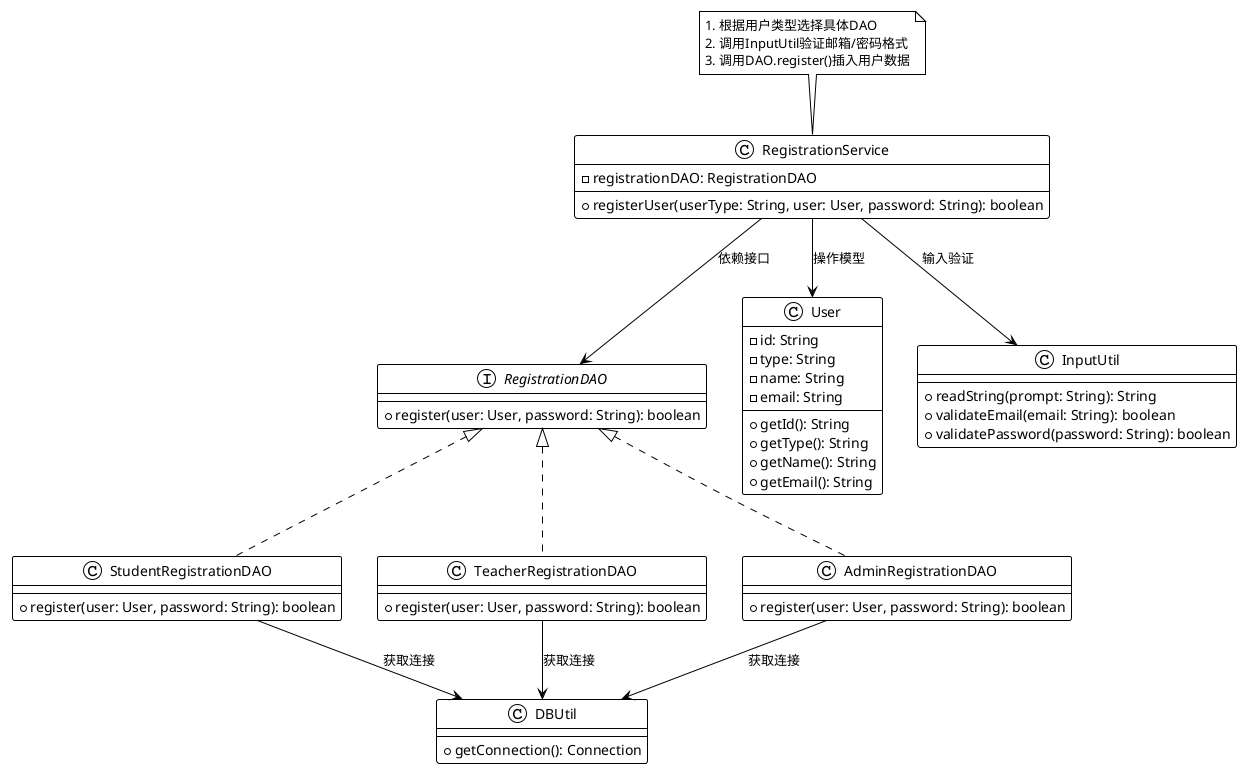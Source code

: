 @startuml
!theme plain

interface RegistrationDAO {
  + register(user: User, password: String): boolean
}

class StudentRegistrationDAO {
  + register(user: User, password: String): boolean
}

class TeacherRegistrationDAO {
  + register(user: User, password: String): boolean
}

class AdminRegistrationDAO {
  + register(user: User, password: String): boolean
}

class RegistrationService {
  - registrationDAO: RegistrationDAO
  + registerUser(userType: String, user: User, password: String): boolean
}

class User {
  - id: String
  - type: String
  - name: String
  - email: String
  + getId(): String
  + getType(): String
  + getName(): String
  + getEmail(): String
}

class InputUtil {
  + readString(prompt: String): String
  + validateEmail(email: String): boolean
  + validatePassword(password: String): boolean
}

class DBUtil {
  + getConnection(): Connection
}

'----- 实现关系 -----
RegistrationDAO <|.. StudentRegistrationDAO
RegistrationDAO <|.. TeacherRegistrationDAO
RegistrationDAO <|.. AdminRegistrationDAO

'----- 依赖关系 -----
RegistrationService --> RegistrationDAO : 依赖接口
RegistrationService --> InputUtil : 输入验证
RegistrationService --> User : 操作模型
StudentRegistrationDAO --> DBUtil : 获取连接
TeacherRegistrationDAO --> DBUtil : 获取连接
AdminRegistrationDAO --> DBUtil : 获取连接

'----- 调用流程注解 -----
note top of RegistrationService
1. 根据用户类型选择具体DAO
2. 调用InputUtil验证邮箱/密码格式
3. 调用DAO.register()插入用户数据
end note

@enduml